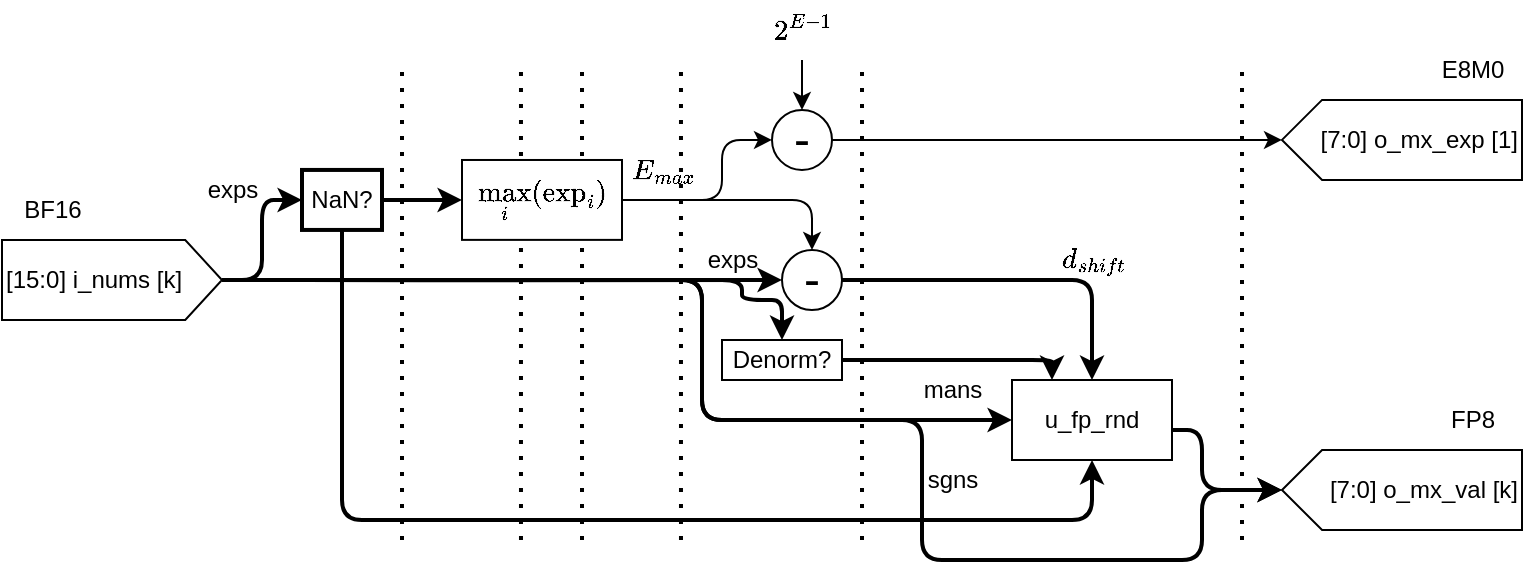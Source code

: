 <mxfile>
    <diagram id="izr5ojlLVmo8zyCvxxbJ" name="Page-1">
        <mxGraphModel dx="1140" dy="473" grid="1" gridSize="10" guides="1" tooltips="1" connect="1" arrows="1" fold="1" page="1" pageScale="1" pageWidth="850" pageHeight="300" math="1" shadow="0">
            <root>
                <mxCell id="0"/>
                <mxCell id="1" parent="0"/>
                <mxCell id="423" value="" style="endArrow=none;dashed=1;html=1;dashPattern=1 3;strokeWidth=2;" parent="1" edge="1">
                    <mxGeometry width="50" height="50" relative="1" as="geometry">
                        <mxPoint x="335" y="280" as="sourcePoint"/>
                        <mxPoint x="335" y="40" as="targetPoint"/>
                    </mxGeometry>
                </mxCell>
                <mxCell id="434" value="" style="endArrow=none;dashed=1;html=1;dashPattern=1 3;strokeWidth=2;" parent="1" edge="1">
                    <mxGeometry width="50" height="50" relative="1" as="geometry">
                        <mxPoint x="304.49" y="280" as="sourcePoint"/>
                        <mxPoint x="304.49" y="40" as="targetPoint"/>
                    </mxGeometry>
                </mxCell>
                <mxCell id="397" value="sgns" style="text;html=1;align=center;verticalAlign=middle;resizable=0;points=[];autosize=1;strokeColor=none;fillColor=none;fontSize=12;" parent="1" vertex="1">
                    <mxGeometry x="495" y="235" width="50" height="30" as="geometry"/>
                </mxCell>
                <mxCell id="398" value="$$E_{max}$$" style="text;html=1;align=center;verticalAlign=middle;resizable=0;points=[];autosize=1;strokeColor=none;fillColor=none;fontSize=12;" parent="1" vertex="1">
                    <mxGeometry x="325" y="80.05" width="100" height="30" as="geometry"/>
                </mxCell>
                <mxCell id="399" value="mans" style="text;html=1;align=center;verticalAlign=middle;resizable=0;points=[];autosize=1;strokeColor=none;fillColor=none;fontSize=12;" parent="1" vertex="1">
                    <mxGeometry x="495" y="190" width="50" height="30" as="geometry"/>
                </mxCell>
                <mxCell id="400" value="BF16" style="text;html=1;align=center;verticalAlign=middle;resizable=0;points=[];autosize=1;strokeColor=none;fillColor=none;" parent="1" vertex="1">
                    <mxGeometry x="45" y="99.95" width="50" height="30" as="geometry"/>
                </mxCell>
                <mxCell id="402" style="edgeStyle=orthogonalEdgeStyle;html=1;entryX=0;entryY=0.5;entryDx=0;entryDy=0;strokeWidth=2;" parent="1" source="404" target="414" edge="1">
                    <mxGeometry relative="1" as="geometry">
                        <Array as="points">
                            <mxPoint x="395" y="150"/>
                            <mxPoint x="395" y="220"/>
                        </Array>
                        <mxPoint x="405" y="225.017" as="targetPoint"/>
                    </mxGeometry>
                </mxCell>
                <mxCell id="403" style="edgeStyle=orthogonalEdgeStyle;html=1;strokeWidth=2;entryX=0.5;entryY=1;entryDx=0;entryDy=0;" parent="1" source="404" target="411" edge="1">
                    <mxGeometry relative="1" as="geometry">
                        <Array as="points">
                            <mxPoint x="395" y="150"/>
                            <mxPoint x="395" y="220"/>
                            <mxPoint x="505" y="220"/>
                            <mxPoint x="505" y="290"/>
                            <mxPoint x="645" y="290"/>
                            <mxPoint x="645" y="255"/>
                        </Array>
                        <mxPoint x="665" y="240" as="targetPoint"/>
                    </mxGeometry>
                </mxCell>
                <mxCell id="439" style="edgeStyle=orthogonalEdgeStyle;html=1;entryX=0;entryY=0.5;entryDx=0;entryDy=0;strokeWidth=2;" parent="1" source="404" target="431" edge="1">
                    <mxGeometry relative="1" as="geometry">
                        <Array as="points">
                            <mxPoint x="175" y="150"/>
                            <mxPoint x="175" y="110"/>
                        </Array>
                    </mxGeometry>
                </mxCell>
                <mxCell id="464" style="edgeStyle=orthogonalEdgeStyle;html=1;entryX=0.5;entryY=0;entryDx=0;entryDy=0;strokeWidth=2;" parent="1" source="404" target="463" edge="1">
                    <mxGeometry relative="1" as="geometry">
                        <Array as="points">
                            <mxPoint x="415" y="150"/>
                            <mxPoint x="415" y="160"/>
                            <mxPoint x="435" y="160"/>
                        </Array>
                    </mxGeometry>
                </mxCell>
                <mxCell id="404" value="[15:0] i_nums [k]" style="shape=offPageConnector;whiteSpace=wrap;html=1;rotation=0;direction=north;labelPosition=center;verticalLabelPosition=middle;align=left;verticalAlign=middle;size=0.167;" parent="1" vertex="1">
                    <mxGeometry x="45" y="130" width="110" height="40" as="geometry"/>
                </mxCell>
                <mxCell id="405" style="edgeStyle=orthogonalEdgeStyle;html=1;entryX=0;entryY=0.5;entryDx=0;entryDy=0;fontSize=12;strokeWidth=2;" parent="1" target="418" edge="1">
                    <mxGeometry relative="1" as="geometry">
                        <mxPoint x="510" y="165.05" as="targetPoint"/>
                        <mxPoint x="195" y="150.05" as="sourcePoint"/>
                        <Array as="points">
                            <mxPoint x="265" y="150.05"/>
                            <mxPoint x="265" y="150.05"/>
                        </Array>
                    </mxGeometry>
                </mxCell>
                <mxCell id="406" value="exps" style="text;html=1;align=center;verticalAlign=middle;resizable=0;points=[];autosize=1;strokeColor=none;fillColor=none;fontSize=12;" parent="1" vertex="1">
                    <mxGeometry x="135" y="90.05" width="50" height="30" as="geometry"/>
                </mxCell>
                <mxCell id="411" value="&lt;span style=&quot;text-align: left;&quot;&gt;[7:0] o_mx_val [k]&lt;/span&gt;" style="shape=offPageConnector;whiteSpace=wrap;html=1;rotation=0;direction=south;labelPosition=center;verticalLabelPosition=middle;align=right;verticalAlign=middle;size=0.167;" parent="1" vertex="1">
                    <mxGeometry x="685" y="235" width="120" height="40" as="geometry"/>
                </mxCell>
                <mxCell id="412" value="&lt;span style=&quot;text-align: left;&quot;&gt;[7:0] o_mx_exp [1]&lt;/span&gt;" style="shape=offPageConnector;whiteSpace=wrap;html=1;rotation=0;direction=south;labelPosition=center;verticalLabelPosition=middle;align=right;verticalAlign=middle;size=0.167;" parent="1" vertex="1">
                    <mxGeometry x="685" y="59.95" width="120" height="40" as="geometry"/>
                </mxCell>
                <mxCell id="413" style="edgeStyle=orthogonalEdgeStyle;html=1;entryX=0.5;entryY=1;entryDx=0;entryDy=0;strokeWidth=2;" parent="1" source="414" target="411" edge="1">
                    <mxGeometry relative="1" as="geometry">
                        <Array as="points">
                            <mxPoint x="645" y="225"/>
                            <mxPoint x="645" y="255"/>
                        </Array>
                    </mxGeometry>
                </mxCell>
                <mxCell id="414" value="u_fp_rnd" style="rounded=0;whiteSpace=wrap;html=1;" parent="1" vertex="1">
                    <mxGeometry x="550" y="200" width="80" height="40" as="geometry"/>
                </mxCell>
                <mxCell id="415" value="E8M0" style="text;html=1;align=center;verticalAlign=middle;resizable=0;points=[];autosize=1;strokeColor=none;fillColor=none;fontSize=12;" parent="1" vertex="1">
                    <mxGeometry x="755" y="29.95" width="50" height="30" as="geometry"/>
                </mxCell>
                <mxCell id="416" value="FP8" style="text;html=1;align=center;verticalAlign=middle;resizable=0;points=[];autosize=1;strokeColor=none;fillColor=none;fontSize=12;" parent="1" vertex="1">
                    <mxGeometry x="755" y="205" width="50" height="30" as="geometry"/>
                </mxCell>
                <mxCell id="417" style="edgeStyle=orthogonalEdgeStyle;html=1;entryX=0.5;entryY=0;entryDx=0;entryDy=0;strokeWidth=2;" parent="1" source="418" target="414" edge="1">
                    <mxGeometry relative="1" as="geometry"/>
                </mxCell>
                <mxCell id="418" value="-" style="ellipse;whiteSpace=wrap;html=1;aspect=fixed;fontSize=24;" parent="1" vertex="1">
                    <mxGeometry x="435" y="135" width="30" height="30" as="geometry"/>
                </mxCell>
                <mxCell id="419" value="exps" style="text;html=1;align=center;verticalAlign=middle;resizable=0;points=[];autosize=1;strokeColor=none;fillColor=none;fontSize=12;" parent="1" vertex="1">
                    <mxGeometry x="385" y="124.97" width="50" height="30" as="geometry"/>
                </mxCell>
                <mxCell id="420" value="" style="endArrow=none;dashed=1;html=1;dashPattern=1 3;strokeWidth=2;" parent="1" edge="1">
                    <mxGeometry width="50" height="50" relative="1" as="geometry">
                        <mxPoint x="475" y="280" as="sourcePoint"/>
                        <mxPoint x="475" y="40" as="targetPoint"/>
                    </mxGeometry>
                </mxCell>
                <mxCell id="421" value="" style="endArrow=none;dashed=1;html=1;dashPattern=1 3;strokeWidth=2;" parent="1" edge="1">
                    <mxGeometry width="50" height="50" relative="1" as="geometry">
                        <mxPoint x="245" y="280" as="sourcePoint"/>
                        <mxPoint x="245" y="40" as="targetPoint"/>
                    </mxGeometry>
                </mxCell>
                <mxCell id="422" value="" style="endArrow=none;dashed=1;html=1;dashPattern=1 3;strokeWidth=2;" parent="1" edge="1">
                    <mxGeometry width="50" height="50" relative="1" as="geometry">
                        <mxPoint x="665" y="280" as="sourcePoint"/>
                        <mxPoint x="665" y="40" as="targetPoint"/>
                    </mxGeometry>
                </mxCell>
                <mxCell id="452" style="edgeStyle=orthogonalEdgeStyle;html=1;strokeWidth=1;entryX=0.5;entryY=1;entryDx=0;entryDy=0;" parent="1" source="425" target="412" edge="1">
                    <mxGeometry relative="1" as="geometry">
                        <mxPoint x="685" y="100" as="targetPoint"/>
                    </mxGeometry>
                </mxCell>
                <mxCell id="425" value="-" style="ellipse;whiteSpace=wrap;html=1;aspect=fixed;fontSize=24;" parent="1" vertex="1">
                    <mxGeometry x="430" y="64.97" width="30" height="30" as="geometry"/>
                </mxCell>
                <mxCell id="451" style="edgeStyle=orthogonalEdgeStyle;html=1;entryX=0.5;entryY=0;entryDx=0;entryDy=0;strokeWidth=1;" parent="1" source="429" target="425" edge="1">
                    <mxGeometry relative="1" as="geometry"/>
                </mxCell>
                <mxCell id="429" value="$$2^{E-1}$$" style="text;html=1;align=center;verticalAlign=middle;resizable=0;points=[];autosize=1;strokeColor=none;fillColor=none;" parent="1" vertex="1">
                    <mxGeometry x="400" y="10" width="90" height="30" as="geometry"/>
                </mxCell>
                <mxCell id="430" value="" style="endArrow=none;dashed=1;html=1;dashPattern=1 3;strokeWidth=2;" parent="1" edge="1">
                    <mxGeometry width="50" height="50" relative="1" as="geometry">
                        <mxPoint x="384.49" y="280" as="sourcePoint"/>
                        <mxPoint x="384.49" y="40" as="targetPoint"/>
                    </mxGeometry>
                </mxCell>
                <mxCell id="442" style="edgeStyle=orthogonalEdgeStyle;html=1;entryX=0;entryY=0.5;entryDx=0;entryDy=0;strokeWidth=2;" parent="1" source="431" target="433" edge="1">
                    <mxGeometry relative="1" as="geometry">
                        <Array as="points">
                            <mxPoint x="215" y="110"/>
                        </Array>
                    </mxGeometry>
                </mxCell>
                <mxCell id="446" style="edgeStyle=orthogonalEdgeStyle;html=1;entryX=0.5;entryY=1;entryDx=0;entryDy=0;strokeWidth=2;" parent="1" source="431" target="414" edge="1">
                    <mxGeometry relative="1" as="geometry">
                        <Array as="points">
                            <mxPoint x="215" y="270"/>
                            <mxPoint x="590" y="270"/>
                        </Array>
                    </mxGeometry>
                </mxCell>
                <mxCell id="431" value="NaN?" style="rounded=0;whiteSpace=wrap;html=1;strokeWidth=2;" parent="1" vertex="1">
                    <mxGeometry x="195" y="94.97" width="40" height="30" as="geometry"/>
                </mxCell>
                <mxCell id="436" style="edgeStyle=orthogonalEdgeStyle;html=1;exitX=1;exitY=0.5;exitDx=0;exitDy=0;entryX=0;entryY=0.5;entryDx=0;entryDy=0;" parent="1" source="433" target="425" edge="1">
                    <mxGeometry relative="1" as="geometry">
                        <Array as="points">
                            <mxPoint x="405" y="110"/>
                            <mxPoint x="405" y="80"/>
                        </Array>
                    </mxGeometry>
                </mxCell>
                <mxCell id="437" style="edgeStyle=orthogonalEdgeStyle;html=1;entryX=0.5;entryY=0;entryDx=0;entryDy=0;" parent="1" source="433" target="418" edge="1">
                    <mxGeometry relative="1" as="geometry"/>
                </mxCell>
                <mxCell id="433" value="$$\max_{i} (\text{exp}_i)$$" style="rounded=0;whiteSpace=wrap;html=1;" parent="1" vertex="1">
                    <mxGeometry x="275" y="89.99" width="80" height="39.95" as="geometry"/>
                </mxCell>
                <mxCell id="458" value="$$d_{shift}$$" style="text;html=1;align=center;verticalAlign=middle;resizable=0;points=[];autosize=1;strokeColor=none;fillColor=none;" parent="1" vertex="1">
                    <mxGeometry x="545" y="124.97" width="90" height="30" as="geometry"/>
                </mxCell>
                <mxCell id="465" style="edgeStyle=orthogonalEdgeStyle;html=1;entryX=0.25;entryY=0;entryDx=0;entryDy=0;strokeWidth=2;" parent="1" source="463" target="414" edge="1">
                    <mxGeometry relative="1" as="geometry"/>
                </mxCell>
                <mxCell id="463" value="Denorm?" style="whiteSpace=wrap;html=1;" parent="1" vertex="1">
                    <mxGeometry x="405" y="180" width="60" height="20" as="geometry"/>
                </mxCell>
            </root>
        </mxGraphModel>
    </diagram>
</mxfile>
